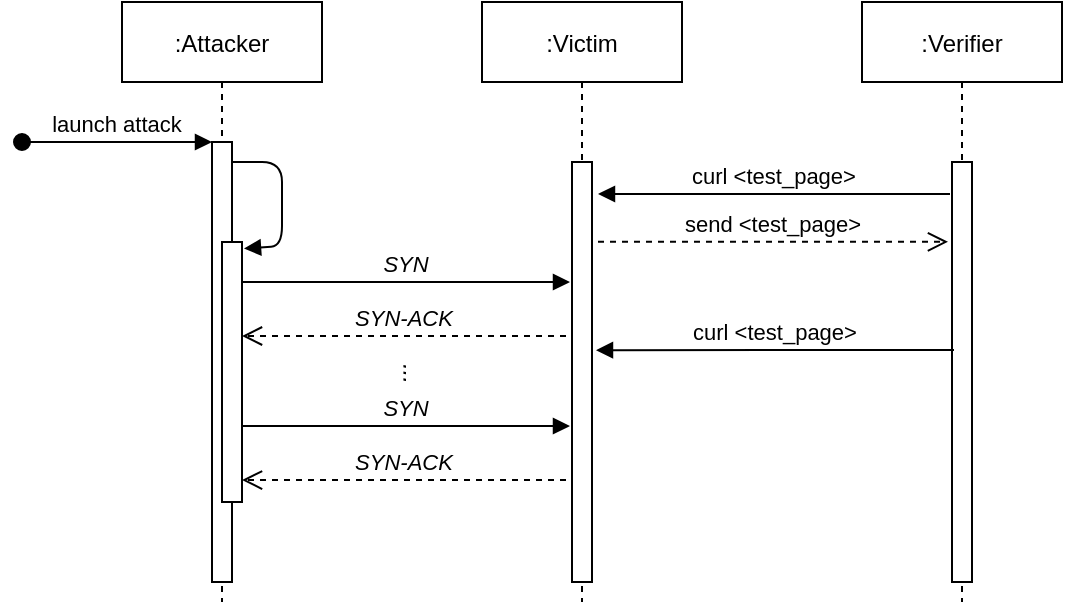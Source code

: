 <mxfile version="14.5.1" type="device"><diagram id="kgpKYQtTHZ0yAKxKKP6v" name="Page-1"><mxGraphModel dx="1106" dy="997" grid="1" gridSize="10" guides="1" tooltips="1" connect="1" arrows="1" fold="1" page="1" pageScale="1" pageWidth="850" pageHeight="1100" math="0" shadow="0"><root><mxCell id="0"/><mxCell id="1" parent="0"/><mxCell id="3nuBFxr9cyL0pnOWT2aG-1" value=":Attacker" style="shape=umlLifeline;perimeter=lifelinePerimeter;container=1;collapsible=0;recursiveResize=0;rounded=0;shadow=0;strokeWidth=1;" parent="1" vertex="1"><mxGeometry x="120" y="80" width="100" height="300" as="geometry"/></mxCell><mxCell id="3nuBFxr9cyL0pnOWT2aG-2" value="" style="points=[];perimeter=orthogonalPerimeter;rounded=0;shadow=0;strokeWidth=1;" parent="3nuBFxr9cyL0pnOWT2aG-1" vertex="1"><mxGeometry x="45" y="70" width="10" height="220" as="geometry"/></mxCell><mxCell id="3nuBFxr9cyL0pnOWT2aG-3" value="launch attack" style="verticalAlign=bottom;startArrow=oval;endArrow=block;startSize=8;shadow=0;strokeWidth=1;" parent="3nuBFxr9cyL0pnOWT2aG-1" target="3nuBFxr9cyL0pnOWT2aG-2" edge="1"><mxGeometry relative="1" as="geometry"><mxPoint x="-50" y="70" as="sourcePoint"/></mxGeometry></mxCell><mxCell id="3nuBFxr9cyL0pnOWT2aG-4" value="" style="points=[];perimeter=orthogonalPerimeter;rounded=0;shadow=0;strokeWidth=1;" parent="3nuBFxr9cyL0pnOWT2aG-1" vertex="1"><mxGeometry x="50" y="120" width="10" height="130" as="geometry"/></mxCell><mxCell id="3nuBFxr9cyL0pnOWT2aG-5" value=":Victim" style="shape=umlLifeline;perimeter=lifelinePerimeter;container=1;collapsible=0;recursiveResize=0;rounded=0;shadow=0;strokeWidth=1;" parent="1" vertex="1"><mxGeometry x="300" y="80" width="100" height="300" as="geometry"/></mxCell><mxCell id="3nuBFxr9cyL0pnOWT2aG-6" value="" style="points=[];perimeter=orthogonalPerimeter;rounded=0;shadow=0;strokeWidth=1;" parent="3nuBFxr9cyL0pnOWT2aG-5" vertex="1"><mxGeometry x="45" y="80" width="10" height="210" as="geometry"/></mxCell><mxCell id="3nuBFxr9cyL0pnOWT2aG-7" value="SYN-ACK" style="verticalAlign=bottom;endArrow=open;dashed=1;endSize=8;shadow=0;strokeWidth=1;fontStyle=2" parent="1" target="3nuBFxr9cyL0pnOWT2aG-4" edge="1"><mxGeometry relative="1" as="geometry"><mxPoint x="190" y="247" as="targetPoint"/><mxPoint x="342" y="247" as="sourcePoint"/></mxGeometry></mxCell><mxCell id="n9TCSYYg5Ssfw6Sk1F0o-1" value=":Verifier" style="shape=umlLifeline;perimeter=lifelinePerimeter;container=1;collapsible=0;recursiveResize=0;rounded=0;shadow=0;strokeWidth=1;" vertex="1" parent="1"><mxGeometry x="490" y="80" width="100" height="300" as="geometry"/></mxCell><mxCell id="n9TCSYYg5Ssfw6Sk1F0o-2" value="" style="points=[];perimeter=orthogonalPerimeter;rounded=0;shadow=0;strokeWidth=1;" vertex="1" parent="n9TCSYYg5Ssfw6Sk1F0o-1"><mxGeometry x="45" y="80" width="10" height="210" as="geometry"/></mxCell><mxCell id="n9TCSYYg5Ssfw6Sk1F0o-3" value="" style="verticalAlign=bottom;endArrow=block;shadow=0;strokeWidth=1;entryX=1.1;entryY=0.025;entryDx=0;entryDy=0;entryPerimeter=0;" edge="1" parent="1" target="3nuBFxr9cyL0pnOWT2aG-4"><mxGeometry x="0.046" y="20" relative="1" as="geometry"><mxPoint x="175" y="160" as="sourcePoint"/><mxPoint x="230" y="180" as="targetPoint"/><Array as="points"><mxPoint x="200" y="160"/><mxPoint x="200" y="202"/></Array><mxPoint as="offset"/></mxGeometry></mxCell><mxCell id="n9TCSYYg5Ssfw6Sk1F0o-11" value="SYN" style="verticalAlign=bottom;endArrow=block;entryX=0;entryY=0;shadow=0;strokeWidth=1;exitX=1.1;exitY=0.5;exitDx=0;exitDy=0;exitPerimeter=0;fontStyle=2" edge="1" parent="1"><mxGeometry relative="1" as="geometry"><mxPoint x="180" y="220" as="sourcePoint"/><mxPoint x="344" y="220" as="targetPoint"/></mxGeometry></mxCell><mxCell id="n9TCSYYg5Ssfw6Sk1F0o-14" value="SYN-ACK" style="verticalAlign=bottom;endArrow=open;dashed=1;endSize=8;exitX=-0.3;exitY=0.544;shadow=0;strokeWidth=1;exitDx=0;exitDy=0;exitPerimeter=0;fontStyle=2" edge="1" parent="1"><mxGeometry relative="1" as="geometry"><mxPoint x="180" y="319.04" as="targetPoint"/><mxPoint x="342" y="319.04" as="sourcePoint"/></mxGeometry></mxCell><mxCell id="n9TCSYYg5Ssfw6Sk1F0o-15" value="SYN" style="verticalAlign=bottom;endArrow=block;entryX=0;entryY=0;shadow=0;strokeWidth=1;exitX=1.1;exitY=0.5;exitDx=0;exitDy=0;exitPerimeter=0;fontStyle=2" edge="1" parent="1"><mxGeometry relative="1" as="geometry"><mxPoint x="180" y="292" as="sourcePoint"/><mxPoint x="344" y="292" as="targetPoint"/></mxGeometry></mxCell><mxCell id="n9TCSYYg5Ssfw6Sk1F0o-17" value="&lt;i&gt;...&lt;/i&gt;" style="text;html=1;strokeColor=none;fillColor=none;align=center;verticalAlign=middle;whiteSpace=wrap;rounded=0;rotation=-90;" vertex="1" parent="1"><mxGeometry x="238" y="255" width="40" height="20" as="geometry"/></mxCell><mxCell id="n9TCSYYg5Ssfw6Sk1F0o-18" value="curl &lt;test_page&gt;" style="verticalAlign=bottom;endArrow=block;shadow=0;strokeWidth=1;exitX=-0.1;exitY=0.076;exitDx=0;exitDy=0;exitPerimeter=0;" edge="1" parent="1" source="n9TCSYYg5Ssfw6Sk1F0o-2"><mxGeometry relative="1" as="geometry"><mxPoint x="510" y="176" as="sourcePoint"/><mxPoint x="358" y="176" as="targetPoint"/></mxGeometry></mxCell><mxCell id="n9TCSYYg5Ssfw6Sk1F0o-19" value="send &lt;test_page&gt;" style="verticalAlign=bottom;endArrow=open;dashed=1;endSize=8;shadow=0;strokeWidth=1;exitX=1.3;exitY=0.19;exitDx=0;exitDy=0;exitPerimeter=0;entryX=-0.2;entryY=0.19;entryDx=0;entryDy=0;entryPerimeter=0;" edge="1" parent="1" source="3nuBFxr9cyL0pnOWT2aG-6" target="n9TCSYYg5Ssfw6Sk1F0o-2"><mxGeometry relative="1" as="geometry"><mxPoint x="190" y="257" as="targetPoint"/><mxPoint x="352" y="257" as="sourcePoint"/></mxGeometry></mxCell><mxCell id="n9TCSYYg5Ssfw6Sk1F0o-22" value="curl &lt;test_page&gt;" style="verticalAlign=bottom;endArrow=block;entryX=1.2;entryY=0.448;shadow=0;strokeWidth=1;entryDx=0;entryDy=0;entryPerimeter=0;exitX=-0.1;exitY=0.076;exitDx=0;exitDy=0;exitPerimeter=0;" edge="1" parent="1" target="3nuBFxr9cyL0pnOWT2aG-6"><mxGeometry relative="1" as="geometry"><mxPoint x="536" y="254.0" as="sourcePoint"/><mxPoint x="360" y="254.0" as="targetPoint"/></mxGeometry></mxCell></root></mxGraphModel></diagram></mxfile>